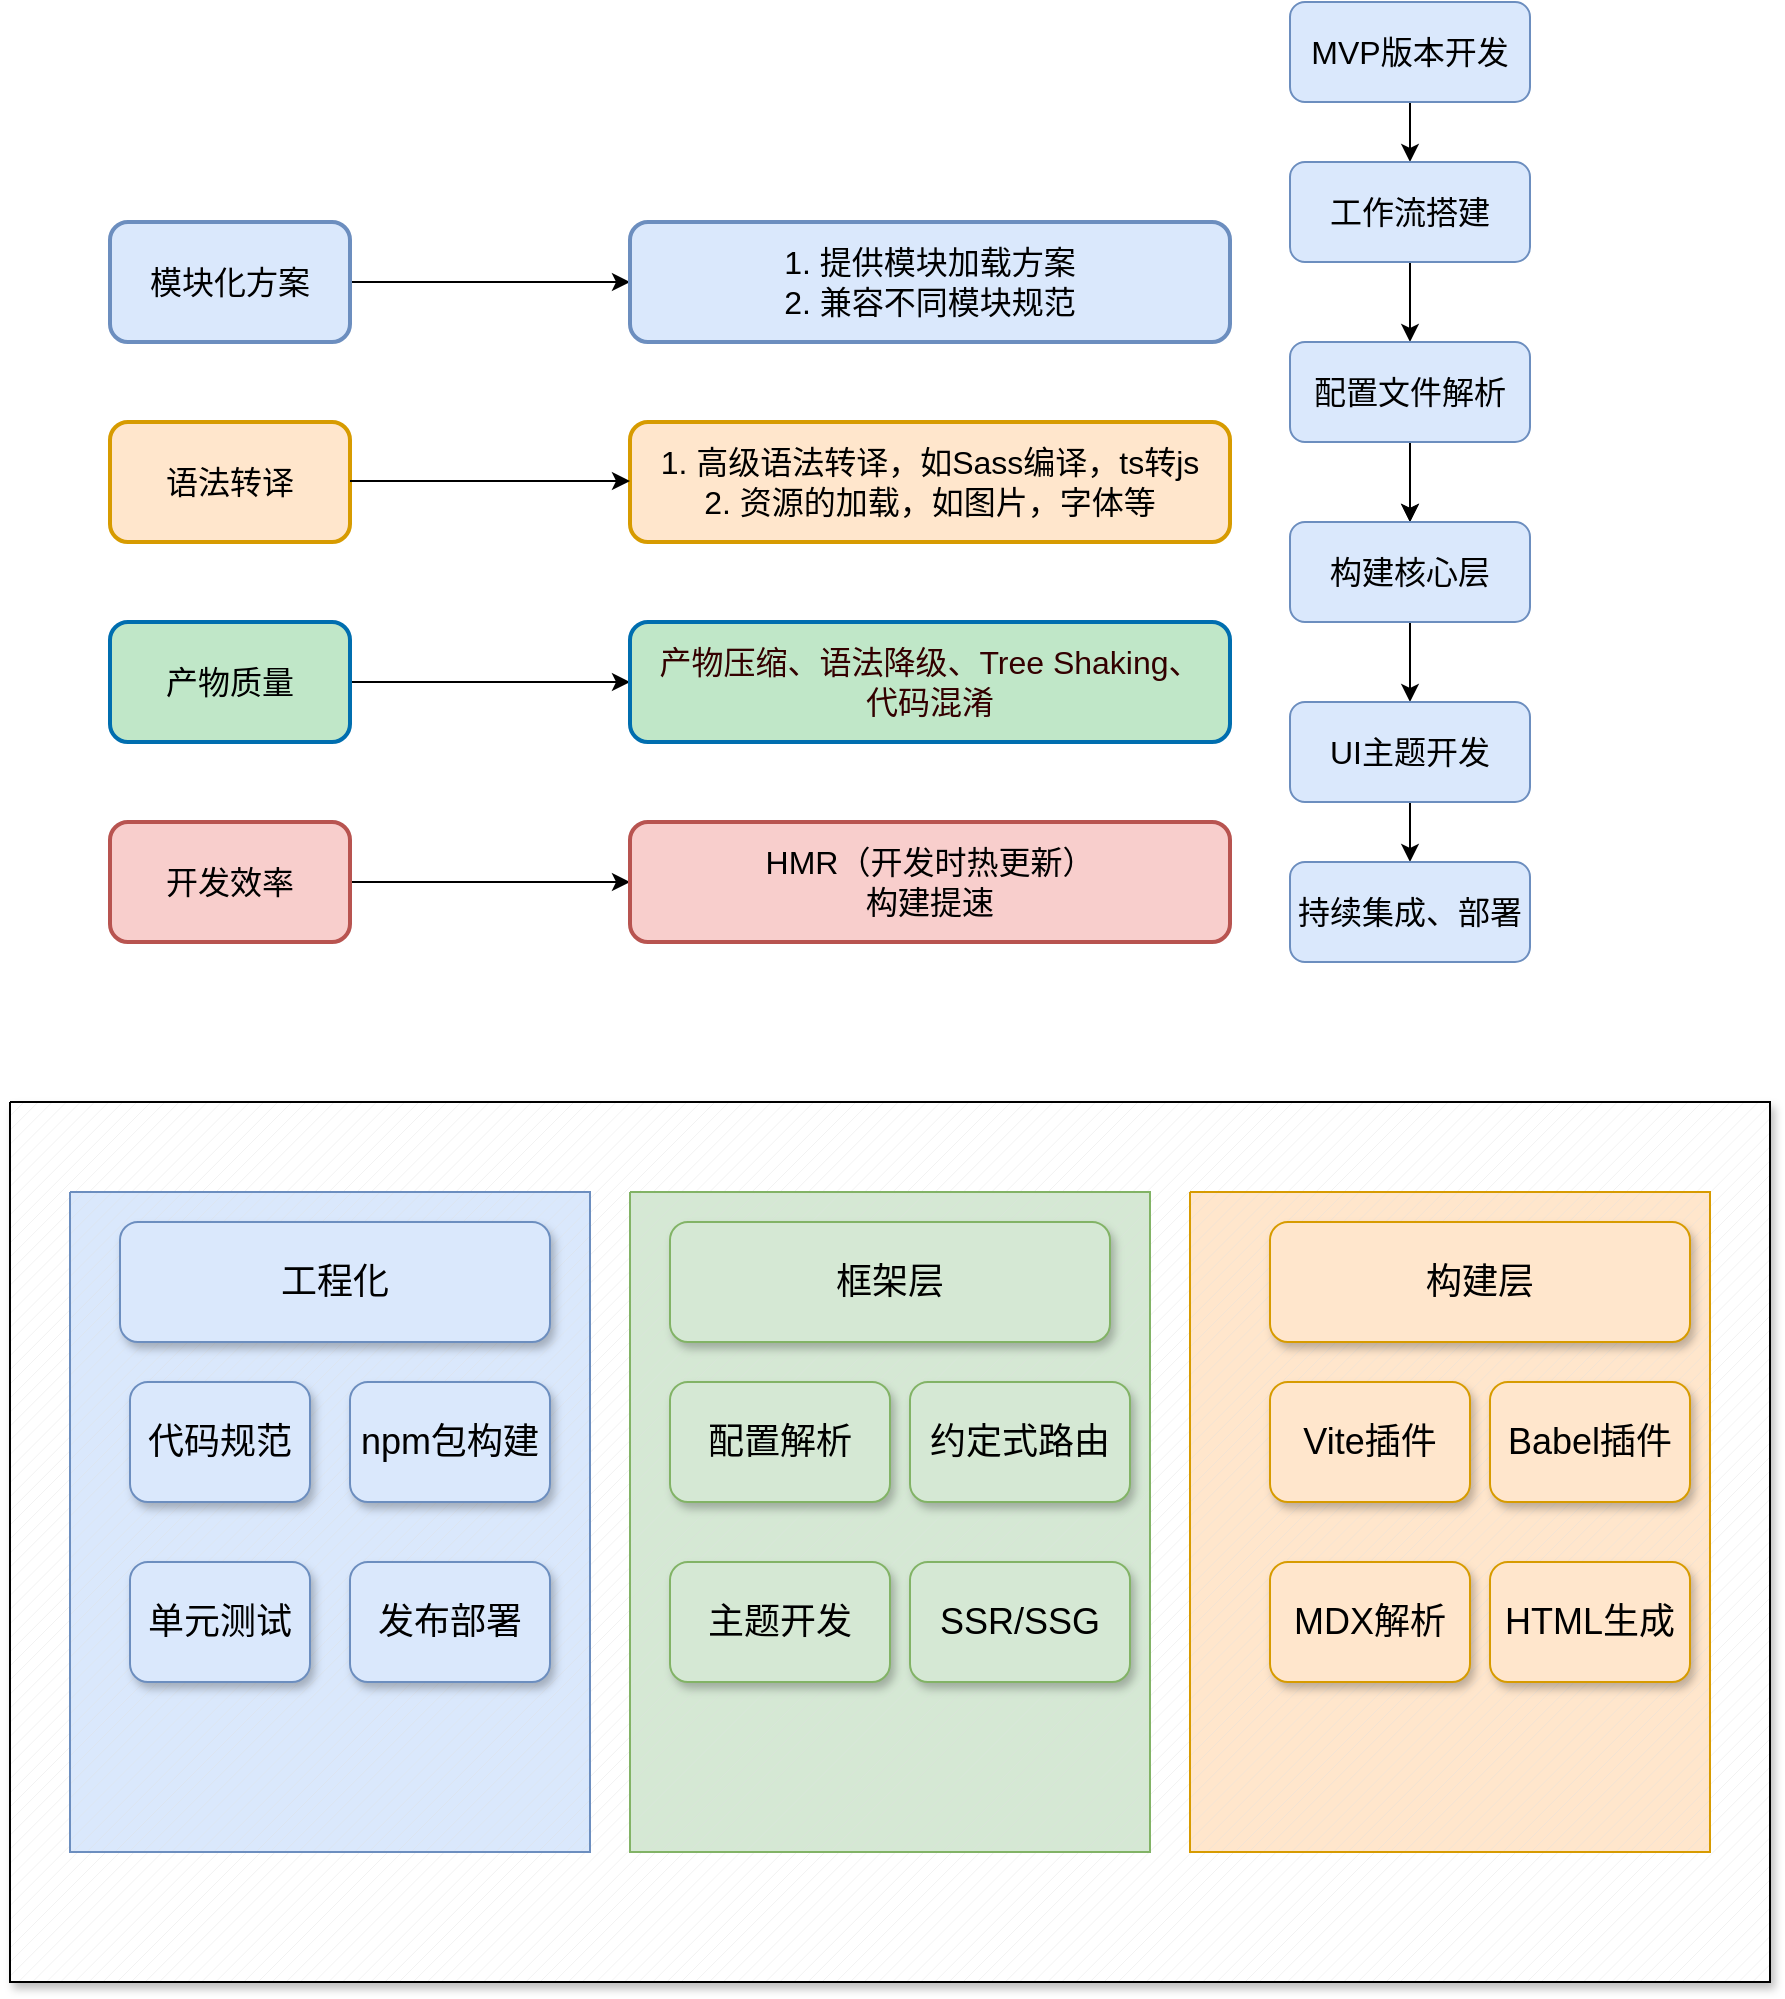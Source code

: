 <mxfile version="22.1.5" type="github">
  <diagram name="第 1 页" id="Y4cV6P7_scY6otGIJyVa">
    <mxGraphModel dx="1148" dy="1992" grid="1" gridSize="10" guides="1" tooltips="1" connect="1" arrows="1" fold="1" page="1" pageScale="1" pageWidth="827" pageHeight="1169" math="0" shadow="0">
      <root>
        <mxCell id="0" />
        <mxCell id="1" parent="0" />
        <mxCell id="zg1aFvB8Wxaud1rQypKM-4" style="edgeStyle=orthogonalEdgeStyle;rounded=0;orthogonalLoop=1;jettySize=auto;html=1;exitX=1;exitY=0.5;exitDx=0;exitDy=0;entryX=0;entryY=0.5;entryDx=0;entryDy=0;" parent="1" source="zg1aFvB8Wxaud1rQypKM-1" target="zg1aFvB8Wxaud1rQypKM-3" edge="1">
          <mxGeometry relative="1" as="geometry" />
        </mxCell>
        <mxCell id="zg1aFvB8Wxaud1rQypKM-1" value="模块化方案" style="rounded=1;whiteSpace=wrap;html=1;strokeWidth=2;fillWeight=4;hachureGap=8;hachureAngle=45;fillColor=#dae8fc;strokeColor=#6c8ebf;fontStyle=0;fontSize=16;" parent="1" vertex="1">
          <mxGeometry x="90" y="100" width="120" height="60" as="geometry" />
        </mxCell>
        <mxCell id="zg1aFvB8Wxaud1rQypKM-3" value="1. 提供模块加载方案&lt;br style=&quot;font-size: 16px;&quot;&gt;2. 兼容不同模块规范" style="rounded=1;whiteSpace=wrap;html=1;strokeWidth=2;fillWeight=4;hachureGap=8;hachureAngle=45;fillColor=#dae8fc;strokeColor=#6c8ebf;fontSize=16;" parent="1" vertex="1">
          <mxGeometry x="350" y="100" width="300" height="60" as="geometry" />
        </mxCell>
        <mxCell id="zg1aFvB8Wxaud1rQypKM-6" value="语法转译" style="rounded=1;whiteSpace=wrap;html=1;strokeWidth=2;fillWeight=4;hachureGap=8;hachureAngle=45;fillColor=#ffe6cc;strokeColor=#d79b00;shadow=0;fontSize=16;" parent="1" vertex="1">
          <mxGeometry x="90" y="200" width="120" height="60" as="geometry" />
        </mxCell>
        <mxCell id="zg1aFvB8Wxaud1rQypKM-7" value="1. 高级语法转译，如Sass编译，ts转js&lt;br style=&quot;font-size: 16px;&quot;&gt;2. 资源的加载，如图片，字体等" style="rounded=1;whiteSpace=wrap;html=1;strokeWidth=2;fillWeight=4;hachureGap=8;hachureAngle=45;fillColor=#ffe6cc;strokeColor=#d79b00;fontSize=16;shadow=0;glass=0;" parent="1" vertex="1">
          <mxGeometry x="350" y="200" width="300" height="60" as="geometry" />
        </mxCell>
        <mxCell id="zg1aFvB8Wxaud1rQypKM-8" style="edgeStyle=orthogonalEdgeStyle;rounded=0;orthogonalLoop=1;jettySize=auto;html=1;exitX=1;exitY=0.5;exitDx=0;exitDy=0;entryX=0;entryY=0.5;entryDx=0;entryDy=0;fillColor=#e1d5e7;strokeColor=#000000;shadow=0;" parent="1" source="zg1aFvB8Wxaud1rQypKM-9" target="zg1aFvB8Wxaud1rQypKM-10" edge="1">
          <mxGeometry relative="1" as="geometry" />
        </mxCell>
        <mxCell id="zg1aFvB8Wxaud1rQypKM-9" value="开发效率" style="rounded=1;whiteSpace=wrap;html=1;strokeWidth=2;fillWeight=4;hachureGap=8;hachureAngle=45;fillColor=#f8cecc;strokeColor=#b85450;fontSize=16;" parent="1" vertex="1">
          <mxGeometry x="90" y="400" width="120" height="60" as="geometry" />
        </mxCell>
        <mxCell id="zg1aFvB8Wxaud1rQypKM-10" value="HMR（开发时热更新）&lt;br style=&quot;font-size: 16px;&quot;&gt;构建提速" style="rounded=1;whiteSpace=wrap;html=1;strokeWidth=2;fillWeight=4;hachureGap=8;hachureAngle=45;fillColor=#f8cecc;strokeColor=#b85450;fontSize=16;" parent="1" vertex="1">
          <mxGeometry x="350" y="400" width="300" height="60" as="geometry" />
        </mxCell>
        <mxCell id="zg1aFvB8Wxaud1rQypKM-11" style="edgeStyle=orthogonalEdgeStyle;rounded=0;orthogonalLoop=1;jettySize=auto;html=1;exitX=1;exitY=0.5;exitDx=0;exitDy=0;entryX=0;entryY=0.5;entryDx=0;entryDy=0;" parent="1" source="zg1aFvB8Wxaud1rQypKM-12" target="zg1aFvB8Wxaud1rQypKM-13" edge="1">
          <mxGeometry relative="1" as="geometry" />
        </mxCell>
        <mxCell id="zg1aFvB8Wxaud1rQypKM-12" value="产物质量" style="rounded=1;whiteSpace=wrap;html=1;strokeWidth=2;fillWeight=4;hachureGap=8;hachureAngle=45;fillColor=#c0e7c8;fontColor=#000000;strokeColor=#006EAF;fontSize=16;" parent="1" vertex="1">
          <mxGeometry x="90" y="300" width="120" height="60" as="geometry" />
        </mxCell>
        <mxCell id="zg1aFvB8Wxaud1rQypKM-13" value="产物压缩、语法降级、Tree Shaking、&lt;br style=&quot;font-size: 16px;&quot;&gt;代码混淆" style="rounded=1;whiteSpace=wrap;html=1;strokeWidth=2;fillWeight=4;hachureGap=8;hachureAngle=45;fillColor=#c0e7c8;fontColor=#330000;strokeColor=#006EAF;shadow=0;fontSize=16;glass=0;" parent="1" vertex="1">
          <mxGeometry x="350" y="300" width="300" height="60" as="geometry" />
        </mxCell>
        <mxCell id="4z21Bg8PawdQfI9RFGT2-1" style="edgeStyle=orthogonalEdgeStyle;rounded=0;orthogonalLoop=1;jettySize=auto;html=1;exitX=1;exitY=0.5;exitDx=0;exitDy=0;entryX=0;entryY=0.5;entryDx=0;entryDy=0;" parent="1" edge="1">
          <mxGeometry relative="1" as="geometry">
            <mxPoint x="210" y="229.5" as="sourcePoint" />
            <mxPoint x="350" y="229.5" as="targetPoint" />
          </mxGeometry>
        </mxCell>
        <mxCell id="OsITGEEVRBnsbcbWpSpn-7" style="edgeStyle=orthogonalEdgeStyle;rounded=0;orthogonalLoop=1;jettySize=auto;html=1;exitX=0.5;exitY=1;exitDx=0;exitDy=0;entryX=0.5;entryY=0;entryDx=0;entryDy=0;" edge="1" parent="1" source="OsITGEEVRBnsbcbWpSpn-2" target="OsITGEEVRBnsbcbWpSpn-3">
          <mxGeometry relative="1" as="geometry" />
        </mxCell>
        <mxCell id="OsITGEEVRBnsbcbWpSpn-2" value="&lt;font style=&quot;font-size: 16px;&quot;&gt;MVP版本开发&lt;/font&gt;" style="rounded=1;whiteSpace=wrap;html=1;fillColor=#dae8fc;strokeColor=#6c8ebf;" vertex="1" parent="1">
          <mxGeometry x="680" y="-10" width="120" height="50" as="geometry" />
        </mxCell>
        <mxCell id="OsITGEEVRBnsbcbWpSpn-8" value="" style="edgeStyle=orthogonalEdgeStyle;rounded=0;orthogonalLoop=1;jettySize=auto;html=1;" edge="1" parent="1" source="OsITGEEVRBnsbcbWpSpn-3" target="OsITGEEVRBnsbcbWpSpn-4">
          <mxGeometry relative="1" as="geometry" />
        </mxCell>
        <mxCell id="OsITGEEVRBnsbcbWpSpn-3" value="&lt;font style=&quot;font-size: 16px;&quot;&gt;工作流搭建&lt;/font&gt;" style="rounded=1;whiteSpace=wrap;html=1;fillColor=#dae8fc;strokeColor=#6c8ebf;" vertex="1" parent="1">
          <mxGeometry x="680" y="70" width="120" height="50" as="geometry" />
        </mxCell>
        <mxCell id="OsITGEEVRBnsbcbWpSpn-9" value="" style="edgeStyle=orthogonalEdgeStyle;rounded=0;orthogonalLoop=1;jettySize=auto;html=1;" edge="1" parent="1" source="OsITGEEVRBnsbcbWpSpn-4" target="OsITGEEVRBnsbcbWpSpn-5">
          <mxGeometry relative="1" as="geometry" />
        </mxCell>
        <mxCell id="OsITGEEVRBnsbcbWpSpn-11" value="" style="edgeStyle=orthogonalEdgeStyle;rounded=0;orthogonalLoop=1;jettySize=auto;html=1;" edge="1" parent="1" source="OsITGEEVRBnsbcbWpSpn-4" target="OsITGEEVRBnsbcbWpSpn-5">
          <mxGeometry relative="1" as="geometry" />
        </mxCell>
        <mxCell id="OsITGEEVRBnsbcbWpSpn-4" value="&lt;span style=&quot;font-size: 16px;&quot;&gt;配置文件解析&lt;/span&gt;" style="rounded=1;whiteSpace=wrap;html=1;fillColor=#dae8fc;strokeColor=#6c8ebf;" vertex="1" parent="1">
          <mxGeometry x="680" y="160" width="120" height="50" as="geometry" />
        </mxCell>
        <mxCell id="OsITGEEVRBnsbcbWpSpn-10" value="" style="edgeStyle=orthogonalEdgeStyle;rounded=0;orthogonalLoop=1;jettySize=auto;html=1;" edge="1" parent="1" source="OsITGEEVRBnsbcbWpSpn-5" target="OsITGEEVRBnsbcbWpSpn-6">
          <mxGeometry relative="1" as="geometry" />
        </mxCell>
        <mxCell id="OsITGEEVRBnsbcbWpSpn-5" value="&lt;font style=&quot;font-size: 16px;&quot;&gt;构建核心层&lt;/font&gt;" style="rounded=1;whiteSpace=wrap;html=1;fillColor=#dae8fc;strokeColor=#6c8ebf;" vertex="1" parent="1">
          <mxGeometry x="680" y="250" width="120" height="50" as="geometry" />
        </mxCell>
        <mxCell id="OsITGEEVRBnsbcbWpSpn-13" value="" style="edgeStyle=orthogonalEdgeStyle;rounded=0;orthogonalLoop=1;jettySize=auto;html=1;" edge="1" parent="1" source="OsITGEEVRBnsbcbWpSpn-6" target="OsITGEEVRBnsbcbWpSpn-12">
          <mxGeometry relative="1" as="geometry" />
        </mxCell>
        <mxCell id="OsITGEEVRBnsbcbWpSpn-6" value="&lt;font style=&quot;font-size: 16px;&quot;&gt;UI主题开发&lt;/font&gt;" style="rounded=1;whiteSpace=wrap;html=1;fillColor=#dae8fc;strokeColor=#6c8ebf;" vertex="1" parent="1">
          <mxGeometry x="680" y="340" width="120" height="50" as="geometry" />
        </mxCell>
        <mxCell id="OsITGEEVRBnsbcbWpSpn-12" value="&lt;span style=&quot;font-size: 16px;&quot;&gt;持续集成、部署&lt;/span&gt;" style="rounded=1;whiteSpace=wrap;html=1;fillColor=#dae8fc;strokeColor=#6c8ebf;" vertex="1" parent="1">
          <mxGeometry x="680" y="420" width="120" height="50" as="geometry" />
        </mxCell>
        <mxCell id="OsITGEEVRBnsbcbWpSpn-18" value="" style="verticalLabelPosition=bottom;verticalAlign=top;html=1;shape=mxgraph.basic.patternFillRect;fillStyle=diag;step=5;fillStrokeWidth=0.2;fillStrokeColor=#dddddd;fillColor=#FFFFFF;fontColor=#333333;strokeColor=default;shadow=1;" vertex="1" parent="1">
          <mxGeometry x="40" y="540" width="880" height="440" as="geometry" />
        </mxCell>
        <mxCell id="OsITGEEVRBnsbcbWpSpn-19" value="" style="verticalLabelPosition=bottom;verticalAlign=top;html=1;shape=mxgraph.basic.patternFillRect;fillStyle=diag;step=5;fillStrokeWidth=0.2;fillStrokeColor=#dddddd;fillColor=#dae8fc;strokeColor=#6c8ebf;" vertex="1" parent="1">
          <mxGeometry x="70" y="585" width="260" height="330" as="geometry" />
        </mxCell>
        <mxCell id="OsITGEEVRBnsbcbWpSpn-22" value="" style="verticalLabelPosition=bottom;verticalAlign=top;html=1;shape=mxgraph.basic.patternFillRect;fillStyle=diag;step=5;fillStrokeWidth=0.2;fillStrokeColor=#dddddd;fillColor=#ffe6cc;strokeColor=#d79b00;" vertex="1" parent="1">
          <mxGeometry x="630" y="585" width="260" height="330" as="geometry" />
        </mxCell>
        <mxCell id="OsITGEEVRBnsbcbWpSpn-23" value="" style="verticalLabelPosition=bottom;verticalAlign=top;html=1;shape=mxgraph.basic.patternFillRect;fillStyle=diag;step=5;fillStrokeWidth=0.2;fillStrokeColor=#dddddd;fillColor=#d5e8d4;strokeColor=#82b366;" vertex="1" parent="1">
          <mxGeometry x="350" y="585" width="260" height="330" as="geometry" />
        </mxCell>
        <mxCell id="OsITGEEVRBnsbcbWpSpn-26" value="&lt;font style=&quot;font-size: 18px;&quot;&gt;框架层&lt;/font&gt;" style="rounded=1;whiteSpace=wrap;html=1;fillColor=#d5e8d4;strokeColor=#82b366;shadow=1;" vertex="1" parent="1">
          <mxGeometry x="370" y="600" width="220" height="60" as="geometry" />
        </mxCell>
        <mxCell id="OsITGEEVRBnsbcbWpSpn-27" value="&lt;font face=&quot;Helvetica&quot; style=&quot;font-size: 18px;&quot;&gt;工程化&lt;/font&gt;" style="rounded=1;whiteSpace=wrap;html=1;glass=0;fillColor=#dae8fc;strokeColor=#6c8ebf;shadow=1;" vertex="1" parent="1">
          <mxGeometry x="95" y="600" width="215" height="60" as="geometry" />
        </mxCell>
        <mxCell id="OsITGEEVRBnsbcbWpSpn-28" value="&lt;font style=&quot;font-size: 18px;&quot;&gt;构建层&lt;/font&gt;" style="rounded=1;whiteSpace=wrap;html=1;fillColor=#ffe6cc;strokeColor=#d79b00;shadow=1;" vertex="1" parent="1">
          <mxGeometry x="670" y="600" width="210" height="60" as="geometry" />
        </mxCell>
        <mxCell id="OsITGEEVRBnsbcbWpSpn-29" value="&lt;span style=&quot;font-size: 18px;&quot;&gt;代码规范&lt;/span&gt;" style="rounded=1;whiteSpace=wrap;html=1;glass=0;fillColor=#dae8fc;strokeColor=#6c8ebf;shadow=1;" vertex="1" parent="1">
          <mxGeometry x="100" y="680" width="90" height="60" as="geometry" />
        </mxCell>
        <mxCell id="OsITGEEVRBnsbcbWpSpn-30" value="&lt;font face=&quot;Helvetica&quot; style=&quot;font-size: 18px;&quot;&gt;npm包构建&lt;/font&gt;" style="rounded=1;whiteSpace=wrap;html=1;glass=0;fillColor=#dae8fc;strokeColor=#6c8ebf;shadow=1;" vertex="1" parent="1">
          <mxGeometry x="210" y="680" width="100" height="60" as="geometry" />
        </mxCell>
        <mxCell id="OsITGEEVRBnsbcbWpSpn-31" value="&lt;font face=&quot;Helvetica&quot; style=&quot;font-size: 18px;&quot;&gt;单元测试&lt;/font&gt;" style="rounded=1;whiteSpace=wrap;html=1;glass=0;fillColor=#dae8fc;strokeColor=#6c8ebf;shadow=1;" vertex="1" parent="1">
          <mxGeometry x="100" y="770" width="90" height="60" as="geometry" />
        </mxCell>
        <mxCell id="OsITGEEVRBnsbcbWpSpn-32" value="&lt;font face=&quot;Helvetica&quot; style=&quot;font-size: 18px;&quot;&gt;发布部署&lt;/font&gt;" style="rounded=1;whiteSpace=wrap;html=1;glass=0;fillColor=#dae8fc;strokeColor=#6c8ebf;shadow=1;" vertex="1" parent="1">
          <mxGeometry x="210" y="770" width="100" height="60" as="geometry" />
        </mxCell>
        <mxCell id="OsITGEEVRBnsbcbWpSpn-33" value="&lt;font style=&quot;font-size: 18px;&quot;&gt;配置解析&lt;/font&gt;" style="rounded=1;whiteSpace=wrap;html=1;fillColor=#d5e8d4;strokeColor=#82b366;shadow=1;" vertex="1" parent="1">
          <mxGeometry x="370" y="680" width="110" height="60" as="geometry" />
        </mxCell>
        <mxCell id="OsITGEEVRBnsbcbWpSpn-34" value="&lt;font style=&quot;font-size: 18px;&quot;&gt;约定式路由&lt;/font&gt;" style="rounded=1;whiteSpace=wrap;html=1;fillColor=#d5e8d4;strokeColor=#82b366;shadow=1;" vertex="1" parent="1">
          <mxGeometry x="490" y="680" width="110" height="60" as="geometry" />
        </mxCell>
        <mxCell id="OsITGEEVRBnsbcbWpSpn-35" value="&lt;font style=&quot;font-size: 18px;&quot;&gt;主题开发&lt;/font&gt;" style="rounded=1;whiteSpace=wrap;html=1;fillColor=#d5e8d4;strokeColor=#82b366;shadow=1;" vertex="1" parent="1">
          <mxGeometry x="370" y="770" width="110" height="60" as="geometry" />
        </mxCell>
        <mxCell id="OsITGEEVRBnsbcbWpSpn-36" value="&lt;span style=&quot;font-size: 18px;&quot;&gt;SSR/SSG&lt;/span&gt;" style="rounded=1;whiteSpace=wrap;html=1;fillColor=#d5e8d4;strokeColor=#82b366;shadow=1;" vertex="1" parent="1">
          <mxGeometry x="490" y="770" width="110" height="60" as="geometry" />
        </mxCell>
        <mxCell id="OsITGEEVRBnsbcbWpSpn-37" value="&lt;font style=&quot;font-size: 18px;&quot;&gt;Vite插件&lt;/font&gt;" style="rounded=1;whiteSpace=wrap;html=1;fillColor=#ffe6cc;strokeColor=#d79b00;shadow=1;" vertex="1" parent="1">
          <mxGeometry x="670" y="680" width="100" height="60" as="geometry" />
        </mxCell>
        <mxCell id="OsITGEEVRBnsbcbWpSpn-38" value="&lt;span style=&quot;font-size: 18px;&quot;&gt;Babel插件&lt;/span&gt;" style="rounded=1;whiteSpace=wrap;html=1;fillColor=#ffe6cc;strokeColor=#d79b00;shadow=1;" vertex="1" parent="1">
          <mxGeometry x="780" y="680" width="100" height="60" as="geometry" />
        </mxCell>
        <mxCell id="OsITGEEVRBnsbcbWpSpn-39" value="&lt;font style=&quot;font-size: 18px;&quot;&gt;MDX解析&lt;/font&gt;" style="rounded=1;whiteSpace=wrap;html=1;fillColor=#ffe6cc;strokeColor=#d79b00;shadow=1;" vertex="1" parent="1">
          <mxGeometry x="670" y="770" width="100" height="60" as="geometry" />
        </mxCell>
        <mxCell id="OsITGEEVRBnsbcbWpSpn-40" value="&lt;font style=&quot;font-size: 18px;&quot;&gt;HTML生成&lt;/font&gt;" style="rounded=1;whiteSpace=wrap;html=1;fillColor=#ffe6cc;strokeColor=#d79b00;shadow=1;" vertex="1" parent="1">
          <mxGeometry x="780" y="770" width="100" height="60" as="geometry" />
        </mxCell>
      </root>
    </mxGraphModel>
  </diagram>
</mxfile>
